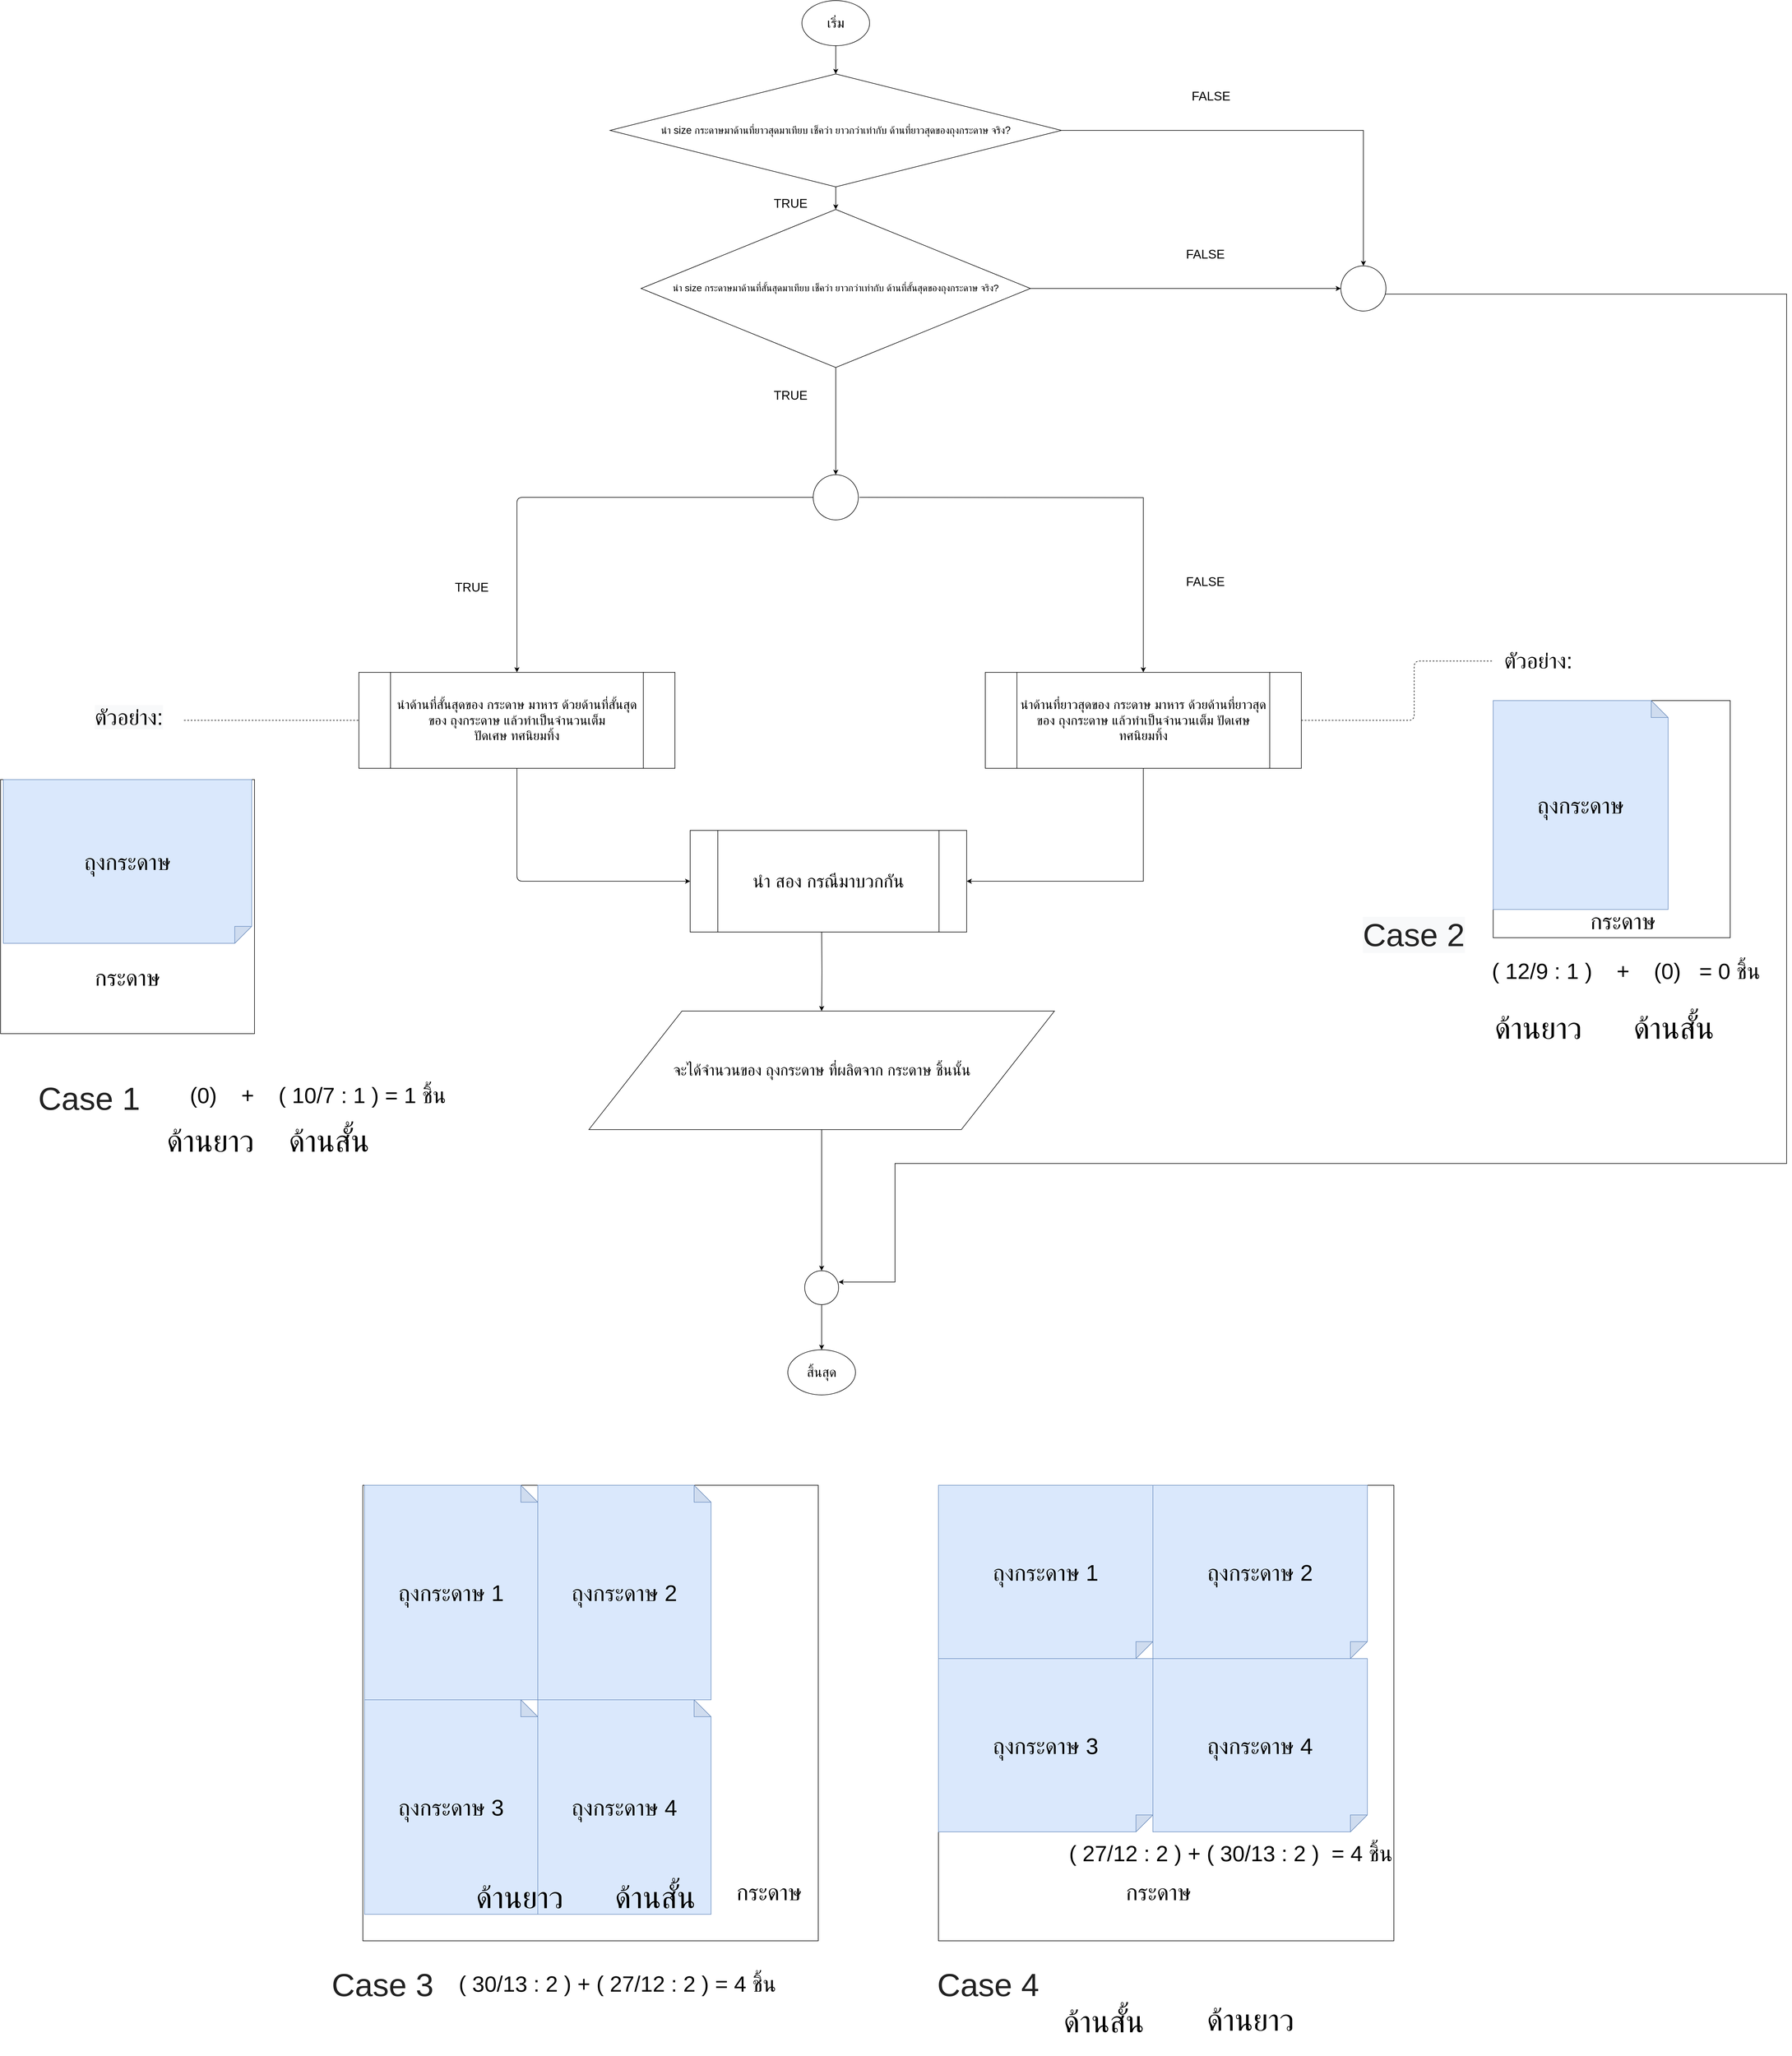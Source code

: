 <mxfile version="13.3.4" type="github">
  <diagram id="YBWVYPmLeSRwuI61tk2d" name="Page-1">
    <mxGraphModel dx="4572" dy="1968" grid="1" gridSize="10" guides="1" tooltips="1" connect="1" arrows="1" fold="1" page="1" pageScale="1" pageWidth="1100" pageHeight="1700" math="0" shadow="0">
      <root>
        <mxCell id="0" />
        <mxCell id="1" parent="0" />
        <mxCell id="YBXRsWnwAlxHhVe6IXgZ-6" value="" style="edgeStyle=orthogonalEdgeStyle;rounded=0;orthogonalLoop=1;jettySize=auto;html=1;" parent="1" source="YBXRsWnwAlxHhVe6IXgZ-1" target="YBXRsWnwAlxHhVe6IXgZ-3" edge="1">
          <mxGeometry relative="1" as="geometry" />
        </mxCell>
        <mxCell id="YBXRsWnwAlxHhVe6IXgZ-1" value="&lt;font style=&quot;font-size: 24px&quot;&gt;เริ่ม&lt;/font&gt;" style="ellipse;whiteSpace=wrap;html=1;" parent="1" vertex="1">
          <mxGeometry x="370" y="710" width="120" height="80" as="geometry" />
        </mxCell>
        <mxCell id="YBXRsWnwAlxHhVe6IXgZ-9" value="" style="edgeStyle=orthogonalEdgeStyle;rounded=0;orthogonalLoop=1;jettySize=auto;html=1;" parent="1" source="YBXRsWnwAlxHhVe6IXgZ-3" target="YBXRsWnwAlxHhVe6IXgZ-8" edge="1">
          <mxGeometry relative="1" as="geometry" />
        </mxCell>
        <mxCell id="YBXRsWnwAlxHhVe6IXgZ-41" style="edgeStyle=orthogonalEdgeStyle;rounded=0;orthogonalLoop=1;jettySize=auto;html=1;entryX=0.5;entryY=0;entryDx=0;entryDy=0;" parent="1" source="YBXRsWnwAlxHhVe6IXgZ-3" target="YBXRsWnwAlxHhVe6IXgZ-39" edge="1">
          <mxGeometry relative="1" as="geometry" />
        </mxCell>
        <mxCell id="YBXRsWnwAlxHhVe6IXgZ-3" value="&lt;span&gt;&lt;font style=&quot;font-size: 18px&quot;&gt;นำ size กระดาษมาด้านที่ยาวสุดมาเทียบ เช็คว่า ยาวกว่าเท่ากับ ด้านที่ยาวสุดของถุงกระดาษ จริง?&lt;/font&gt;&lt;/span&gt;" style="rhombus;whiteSpace=wrap;html=1;" parent="1" vertex="1">
          <mxGeometry x="30" y="840" width="800" height="200" as="geometry" />
        </mxCell>
        <mxCell id="YBXRsWnwAlxHhVe6IXgZ-11" value="" style="edgeStyle=orthogonalEdgeStyle;rounded=0;orthogonalLoop=1;jettySize=auto;html=1;entryX=0.5;entryY=0;entryDx=0;entryDy=0;" parent="1" source="YBXRsWnwAlxHhVe6IXgZ-8" target="jHjW-7iBzdXLewrsff_E-4" edge="1">
          <mxGeometry relative="1" as="geometry">
            <mxPoint x="430" y="1460" as="targetPoint" />
          </mxGeometry>
        </mxCell>
        <mxCell id="YBXRsWnwAlxHhVe6IXgZ-40" style="edgeStyle=orthogonalEdgeStyle;rounded=0;orthogonalLoop=1;jettySize=auto;html=1;entryX=0;entryY=0.5;entryDx=0;entryDy=0;" parent="1" source="YBXRsWnwAlxHhVe6IXgZ-8" target="YBXRsWnwAlxHhVe6IXgZ-39" edge="1">
          <mxGeometry relative="1" as="geometry">
            <Array as="points">
              <mxPoint x="1325" y="1220" />
            </Array>
          </mxGeometry>
        </mxCell>
        <mxCell id="YBXRsWnwAlxHhVe6IXgZ-8" value="&lt;span&gt;&lt;font style=&quot;font-size: 17px&quot;&gt;นำ size กระดาษมาด้านที่สั้นสุดมาเทียบ เช็คว่า ยาวกว่าเท่ากับ ด้านที่สั้นสุดของถุงกระดาษ จริง?&lt;/font&gt;&lt;/span&gt;" style="rhombus;whiteSpace=wrap;html=1;" parent="1" vertex="1">
          <mxGeometry x="85" y="1080" width="690" height="280" as="geometry" />
        </mxCell>
        <mxCell id="YBXRsWnwAlxHhVe6IXgZ-23" style="edgeStyle=orthogonalEdgeStyle;rounded=0;orthogonalLoop=1;jettySize=auto;html=1;entryX=0.5;entryY=0;entryDx=0;entryDy=0;" parent="1" target="YBXRsWnwAlxHhVe6IXgZ-22" edge="1">
          <mxGeometry relative="1" as="geometry">
            <mxPoint x="472" y="1590" as="sourcePoint" />
          </mxGeometry>
        </mxCell>
        <mxCell id="YBXRsWnwAlxHhVe6IXgZ-12" value="&lt;font style=&quot;font-size: 23px&quot;&gt;นำด้านที่สั้นสุดของ กระดาษ มาหาร ด้วยด้านที่สั้นสุดของ ถุงกระดาษ แล้วทำเป็นจำนวนเต็ม&lt;br&gt;ปัดเศษ ทศนิยมทิ้ง&lt;/font&gt;" style="shape=process;whiteSpace=wrap;html=1;backgroundOutline=1;" parent="1" vertex="1">
          <mxGeometry x="-415" y="1900" width="560" height="170" as="geometry" />
        </mxCell>
        <mxCell id="YBXRsWnwAlxHhVe6IXgZ-13" value="&lt;font style=&quot;font-size: 22px&quot;&gt;TRUE&lt;/font&gt;" style="text;html=1;strokeColor=none;fillColor=none;align=center;verticalAlign=middle;whiteSpace=wrap;rounded=0;" parent="1" vertex="1">
          <mxGeometry x="330" y="1060" width="40" height="20" as="geometry" />
        </mxCell>
        <mxCell id="YBXRsWnwAlxHhVe6IXgZ-17" value="" style="endArrow=classic;html=1;exitX=0;exitY=0.5;exitDx=0;exitDy=0;entryX=0.5;entryY=0;entryDx=0;entryDy=0;" parent="1" source="jHjW-7iBzdXLewrsff_E-4" target="YBXRsWnwAlxHhVe6IXgZ-12" edge="1">
          <mxGeometry width="50" height="50" relative="1" as="geometry">
            <mxPoint x="125" y="1600" as="sourcePoint" />
            <mxPoint x="45" y="1590" as="targetPoint" />
            <Array as="points">
              <mxPoint x="-135" y="1590" />
              <mxPoint x="-135" y="1630" />
            </Array>
          </mxGeometry>
        </mxCell>
        <mxCell id="YBXRsWnwAlxHhVe6IXgZ-20" value="&lt;font style=&quot;font-size: 22px&quot;&gt;TRUE&lt;/font&gt;" style="text;html=1;strokeColor=none;fillColor=none;align=center;verticalAlign=middle;whiteSpace=wrap;rounded=0;" parent="1" vertex="1">
          <mxGeometry x="330" y="1400" width="40" height="20" as="geometry" />
        </mxCell>
        <mxCell id="YBXRsWnwAlxHhVe6IXgZ-21" value="&lt;font style=&quot;font-size: 22px&quot;&gt;TRUE&lt;/font&gt;" style="text;html=1;strokeColor=none;fillColor=none;align=center;verticalAlign=middle;whiteSpace=wrap;rounded=0;" parent="1" vertex="1">
          <mxGeometry x="-235" y="1740" width="40" height="20" as="geometry" />
        </mxCell>
        <mxCell id="jHjW-7iBzdXLewrsff_E-3" style="edgeStyle=orthogonalEdgeStyle;rounded=0;orthogonalLoop=1;jettySize=auto;html=1;entryX=1;entryY=0.5;entryDx=0;entryDy=0;" edge="1" parent="1" source="YBXRsWnwAlxHhVe6IXgZ-22" target="jHjW-7iBzdXLewrsff_E-1">
          <mxGeometry relative="1" as="geometry">
            <Array as="points">
              <mxPoint x="975" y="2270" />
            </Array>
          </mxGeometry>
        </mxCell>
        <mxCell id="YBXRsWnwAlxHhVe6IXgZ-22" value="&lt;font style=&quot;font-size: 23px&quot;&gt;นำด้านที่ยาวสุดของ กระดาษ มาหาร ด้วยด้านที่ยาวสุดของ ถุงกระดาษ แล้วทำเป็นจำนวนเต็ม ปัดเศษ ทศนิยมทิ้ง&lt;/font&gt;" style="shape=process;whiteSpace=wrap;html=1;backgroundOutline=1;" parent="1" vertex="1">
          <mxGeometry x="695" y="1900" width="560" height="170" as="geometry" />
        </mxCell>
        <mxCell id="YBXRsWnwAlxHhVe6IXgZ-24" value="&lt;font style=&quot;font-size: 22px&quot;&gt;FALSE&lt;/font&gt;" style="text;html=1;strokeColor=none;fillColor=none;align=center;verticalAlign=middle;whiteSpace=wrap;rounded=0;" parent="1" vertex="1">
          <mxGeometry x="1065" y="1730" width="40" height="20" as="geometry" />
        </mxCell>
        <mxCell id="YBXRsWnwAlxHhVe6IXgZ-57" style="edgeStyle=orthogonalEdgeStyle;rounded=0;orthogonalLoop=1;jettySize=auto;html=1;entryX=0.5;entryY=0;entryDx=0;entryDy=0;" parent="1" source="YBXRsWnwAlxHhVe6IXgZ-25" target="YBXRsWnwAlxHhVe6IXgZ-56" edge="1">
          <mxGeometry relative="1" as="geometry" />
        </mxCell>
        <mxCell id="YBXRsWnwAlxHhVe6IXgZ-25" value="&lt;font style=&quot;font-size: 27px&quot;&gt;จะได้จำนวนของ ถุงกระดาษ ที่ผลิตจาก กระดาษ ชิ้นนั้น&lt;/font&gt;" style="shape=parallelogram;perimeter=parallelogramPerimeter;whiteSpace=wrap;html=1;" parent="1" vertex="1">
          <mxGeometry x="-7.5" y="2500" width="825" height="210" as="geometry" />
        </mxCell>
        <mxCell id="YBXRsWnwAlxHhVe6IXgZ-35" style="edgeStyle=orthogonalEdgeStyle;rounded=0;orthogonalLoop=1;jettySize=auto;html=1;" parent="1" target="YBXRsWnwAlxHhVe6IXgZ-25" edge="1">
          <mxGeometry relative="1" as="geometry">
            <mxPoint x="405" y="2360" as="sourcePoint" />
          </mxGeometry>
        </mxCell>
        <mxCell id="YBXRsWnwAlxHhVe6IXgZ-27" value="" style="endArrow=classic;html=1;exitX=0.5;exitY=1;exitDx=0;exitDy=0;entryX=0;entryY=0.5;entryDx=0;entryDy=0;" parent="1" source="YBXRsWnwAlxHhVe6IXgZ-12" target="jHjW-7iBzdXLewrsff_E-1" edge="1">
          <mxGeometry width="50" height="50" relative="1" as="geometry">
            <mxPoint x="-265" y="2330" as="sourcePoint" />
            <mxPoint x="375" y="2220" as="targetPoint" />
            <Array as="points">
              <mxPoint x="-135" y="2270" />
            </Array>
          </mxGeometry>
        </mxCell>
        <mxCell id="YBXRsWnwAlxHhVe6IXgZ-32" value="&lt;font style=&quot;font-size: 24px&quot;&gt;สิ้นสุด&lt;/font&gt;" style="ellipse;whiteSpace=wrap;html=1;" parent="1" vertex="1">
          <mxGeometry x="345" y="3100" width="120" height="80" as="geometry" />
        </mxCell>
        <mxCell id="YBXRsWnwAlxHhVe6IXgZ-42" style="edgeStyle=orthogonalEdgeStyle;rounded=0;orthogonalLoop=1;jettySize=auto;html=1;" parent="1" source="YBXRsWnwAlxHhVe6IXgZ-39" edge="1">
          <mxGeometry relative="1" as="geometry">
            <mxPoint x="435" y="2980" as="targetPoint" />
            <Array as="points">
              <mxPoint x="2115" y="1230" />
              <mxPoint x="2115" y="2770" />
              <mxPoint x="535" y="2770" />
              <mxPoint x="535" y="2980" />
            </Array>
          </mxGeometry>
        </mxCell>
        <mxCell id="YBXRsWnwAlxHhVe6IXgZ-39" value="" style="ellipse;whiteSpace=wrap;html=1;aspect=fixed;" parent="1" vertex="1">
          <mxGeometry x="1325" y="1180" width="80" height="80" as="geometry" />
        </mxCell>
        <mxCell id="YBXRsWnwAlxHhVe6IXgZ-43" value="" style="whiteSpace=wrap;html=1;aspect=fixed;" parent="1" vertex="1">
          <mxGeometry x="1595" y="1950" width="420" height="420" as="geometry" />
        </mxCell>
        <mxCell id="YBXRsWnwAlxHhVe6IXgZ-44" value="&lt;font style=&quot;font-size: 40px&quot;&gt;ถุงกระดาษ&lt;/font&gt;" style="shape=note;whiteSpace=wrap;html=1;backgroundOutline=1;darkOpacity=0.05;fillColor=#dae8fc;strokeColor=#6c8ebf;" parent="1" vertex="1">
          <mxGeometry x="1595" y="1950" width="310" height="370" as="geometry" />
        </mxCell>
        <mxCell id="YBXRsWnwAlxHhVe6IXgZ-45" value="&lt;span style=&quot;font-size: 40px&quot;&gt;กระดาษ&lt;/span&gt;" style="text;html=1;strokeColor=none;fillColor=none;align=center;verticalAlign=middle;whiteSpace=wrap;rounded=0;" parent="1" vertex="1">
          <mxGeometry x="1805" y="2330" width="40" height="20" as="geometry" />
        </mxCell>
        <mxCell id="YBXRsWnwAlxHhVe6IXgZ-46" value="" style="endArrow=none;dashed=1;html=1;exitX=1;exitY=0.5;exitDx=0;exitDy=0;" parent="1" source="YBXRsWnwAlxHhVe6IXgZ-22" edge="1">
          <mxGeometry width="50" height="50" relative="1" as="geometry">
            <mxPoint x="1435" y="2110" as="sourcePoint" />
            <mxPoint x="1595" y="1880" as="targetPoint" />
            <Array as="points">
              <mxPoint x="1455" y="1985" />
              <mxPoint x="1455" y="1880" />
            </Array>
          </mxGeometry>
        </mxCell>
        <mxCell id="YBXRsWnwAlxHhVe6IXgZ-47" value="&lt;font style=&quot;font-size: 39px&quot;&gt;ตัวอย่าง:&lt;/font&gt;" style="text;html=1;strokeColor=none;fillColor=none;align=center;verticalAlign=middle;whiteSpace=wrap;rounded=0;" parent="1" vertex="1">
          <mxGeometry x="1655" y="1870" width="40" height="20" as="geometry" />
        </mxCell>
        <mxCell id="YBXRsWnwAlxHhVe6IXgZ-49" value="" style="whiteSpace=wrap;html=1;aspect=fixed;" parent="1" vertex="1">
          <mxGeometry x="-1050" y="2090" width="450" height="450" as="geometry" />
        </mxCell>
        <mxCell id="YBXRsWnwAlxHhVe6IXgZ-50" value="&lt;span style=&quot;font-size: 40px&quot;&gt;ถุงกระดาษ&lt;/span&gt;" style="shape=note;whiteSpace=wrap;html=1;backgroundOutline=1;darkOpacity=0.05;direction=south;fillColor=#dae8fc;strokeColor=#6c8ebf;" parent="1" vertex="1">
          <mxGeometry x="-1045" y="2090" width="440" height="290" as="geometry" />
        </mxCell>
        <mxCell id="YBXRsWnwAlxHhVe6IXgZ-51" value="&lt;span style=&quot;font-size: 40px&quot;&gt;กระดาษ&lt;/span&gt;" style="text;html=1;strokeColor=none;fillColor=none;align=center;verticalAlign=middle;whiteSpace=wrap;rounded=0;" parent="1" vertex="1">
          <mxGeometry x="-845" y="2430" width="40" height="20" as="geometry" />
        </mxCell>
        <mxCell id="YBXRsWnwAlxHhVe6IXgZ-52" value="&lt;span style=&quot;color: rgb(0, 0, 0); font-family: helvetica; font-size: 39px; font-style: normal; font-weight: 400; letter-spacing: normal; text-align: center; text-indent: 0px; text-transform: none; word-spacing: 0px; background-color: rgb(248, 249, 250); display: inline; float: none;&quot;&gt;ตัวอย่าง:&lt;/span&gt;" style="text;whiteSpace=wrap;html=1;" parent="1" vertex="1">
          <mxGeometry x="-885" y="1950" width="160" height="40" as="geometry" />
        </mxCell>
        <mxCell id="YBXRsWnwAlxHhVe6IXgZ-55" value="" style="endArrow=none;dashed=1;html=1;entryX=0;entryY=0.5;entryDx=0;entryDy=0;" parent="1" target="YBXRsWnwAlxHhVe6IXgZ-12" edge="1">
          <mxGeometry width="50" height="50" relative="1" as="geometry">
            <mxPoint x="-725" y="1985" as="sourcePoint" />
            <mxPoint x="-625" y="1880" as="targetPoint" />
          </mxGeometry>
        </mxCell>
        <mxCell id="YBXRsWnwAlxHhVe6IXgZ-59" value="" style="edgeStyle=orthogonalEdgeStyle;rounded=0;orthogonalLoop=1;jettySize=auto;html=1;" parent="1" source="YBXRsWnwAlxHhVe6IXgZ-56" edge="1">
          <mxGeometry relative="1" as="geometry">
            <mxPoint x="405" y="3100" as="targetPoint" />
          </mxGeometry>
        </mxCell>
        <mxCell id="YBXRsWnwAlxHhVe6IXgZ-56" value="" style="ellipse;whiteSpace=wrap;html=1;aspect=fixed;" parent="1" vertex="1">
          <mxGeometry x="375" y="2960" width="60" height="60" as="geometry" />
        </mxCell>
        <mxCell id="VVT0aFdjz3h0jSFO-QEv-1" value="&lt;font style=&quot;font-size: 22px&quot;&gt;FALSE&lt;/font&gt;" style="text;html=1;strokeColor=none;fillColor=none;align=center;verticalAlign=middle;whiteSpace=wrap;rounded=0;" parent="1" vertex="1">
          <mxGeometry x="1065" y="1150" width="40" height="20" as="geometry" />
        </mxCell>
        <mxCell id="VVT0aFdjz3h0jSFO-QEv-2" value="&lt;font style=&quot;font-size: 22px&quot;&gt;FALSE&lt;/font&gt;" style="text;html=1;strokeColor=none;fillColor=none;align=center;verticalAlign=middle;whiteSpace=wrap;rounded=0;" parent="1" vertex="1">
          <mxGeometry x="1075" y="870" width="40" height="20" as="geometry" />
        </mxCell>
        <mxCell id="jHjW-7iBzdXLewrsff_E-1" value="&lt;font style=&quot;font-size: 32px&quot;&gt;นำ สอง กรณีมาบวกกัน&lt;/font&gt;" style="shape=process;whiteSpace=wrap;html=1;backgroundOutline=1;" vertex="1" parent="1">
          <mxGeometry x="172" y="2180" width="490" height="180" as="geometry" />
        </mxCell>
        <mxCell id="jHjW-7iBzdXLewrsff_E-4" value="" style="ellipse;whiteSpace=wrap;html=1;aspect=fixed;" vertex="1" parent="1">
          <mxGeometry x="390" y="1550" width="80" height="80" as="geometry" />
        </mxCell>
        <mxCell id="jHjW-7iBzdXLewrsff_E-5" value="" style="whiteSpace=wrap;html=1;aspect=fixed;" vertex="1" parent="1">
          <mxGeometry x="-408" y="3340" width="807" height="807" as="geometry" />
        </mxCell>
        <mxCell id="jHjW-7iBzdXLewrsff_E-6" value="&lt;span style=&quot;font-size: 40px&quot;&gt;ถุงกระดาษ 1&lt;/span&gt;" style="shape=note;whiteSpace=wrap;html=1;backgroundOutline=1;darkOpacity=0.05;fillColor=#dae8fc;strokeColor=#6c8ebf;" vertex="1" parent="1">
          <mxGeometry x="-405" y="3340" width="307" height="380" as="geometry" />
        </mxCell>
        <mxCell id="jHjW-7iBzdXLewrsff_E-7" value="&lt;span style=&quot;font-size: 40px&quot;&gt;ถุงกระดาษ 2&lt;/span&gt;" style="shape=note;whiteSpace=wrap;html=1;backgroundOutline=1;darkOpacity=0.05;fillColor=#dae8fc;strokeColor=#6c8ebf;" vertex="1" parent="1">
          <mxGeometry x="-98" y="3340" width="307" height="380" as="geometry" />
        </mxCell>
        <mxCell id="jHjW-7iBzdXLewrsff_E-8" value="&lt;span style=&quot;font-size: 40px&quot;&gt;ถุงกระดาษ 3&lt;/span&gt;" style="shape=note;whiteSpace=wrap;html=1;backgroundOutline=1;darkOpacity=0.05;fillColor=#dae8fc;strokeColor=#6c8ebf;" vertex="1" parent="1">
          <mxGeometry x="-405" y="3720" width="307" height="380" as="geometry" />
        </mxCell>
        <mxCell id="jHjW-7iBzdXLewrsff_E-9" value="&lt;span style=&quot;font-size: 40px&quot;&gt;ถุงกระดาษ 4&lt;/span&gt;" style="shape=note;whiteSpace=wrap;html=1;backgroundOutline=1;darkOpacity=0.05;fillColor=#dae8fc;strokeColor=#6c8ebf;" vertex="1" parent="1">
          <mxGeometry x="-98" y="3720" width="307" height="380" as="geometry" />
        </mxCell>
        <mxCell id="jHjW-7iBzdXLewrsff_E-10" value="&lt;font style=&quot;font-size: 57px&quot;&gt;&lt;br&gt;&lt;span style=&quot;color: rgb(34 , 34 , 34) ; font-family: &amp;#34;arial&amp;#34; , sans-serif ; text-align: left&quot;&gt;Case 1&lt;/span&gt;&lt;/font&gt;" style="text;html=1;strokeColor=none;fillColor=none;align=center;verticalAlign=middle;whiteSpace=wrap;rounded=0;" vertex="1" parent="1">
          <mxGeometry x="-1008" y="2610" width="230" height="20" as="geometry" />
        </mxCell>
        <mxCell id="jHjW-7iBzdXLewrsff_E-11" value="&lt;br style=&quot;color: rgb(0 , 0 , 0) ; font-family: &amp;#34;helvetica&amp;#34; ; font-size: 57px ; font-style: normal ; font-weight: 400 ; letter-spacing: normal ; text-align: center ; text-indent: 0px ; text-transform: none ; word-spacing: 0px ; background-color: rgb(248 , 249 , 250)&quot;&gt;&lt;span style=&quot;font-size: 57px ; font-style: normal ; font-weight: 400 ; letter-spacing: normal ; text-indent: 0px ; text-transform: none ; word-spacing: 0px ; background-color: rgb(248 , 249 , 250) ; color: rgb(34 , 34 , 34) ; font-family: &amp;#34;arial&amp;#34; , sans-serif ; text-align: left&quot;&gt;Case 2&lt;/span&gt;" style="text;whiteSpace=wrap;html=1;" vertex="1" parent="1">
          <mxGeometry x="1362" y="2310" width="210" height="60" as="geometry" />
        </mxCell>
        <mxCell id="jHjW-7iBzdXLewrsff_E-12" value="&lt;font style=&quot;font-size: 57px&quot;&gt;&lt;br&gt;&lt;span style=&quot;color: rgb(34 , 34 , 34) ; font-family: &amp;#34;arial&amp;#34; , sans-serif ; text-align: left&quot;&gt;Case 3&lt;/span&gt;&lt;/font&gt;" style="text;html=1;strokeColor=none;fillColor=none;align=center;verticalAlign=middle;whiteSpace=wrap;rounded=0;" vertex="1" parent="1">
          <mxGeometry x="-488" y="4180" width="230" height="20" as="geometry" />
        </mxCell>
        <mxCell id="jHjW-7iBzdXLewrsff_E-13" value="&#xa;&#xa;&lt;span style=&quot;color: rgb(0, 0, 0); font-family: helvetica; font-size: 40px; font-style: normal; font-weight: 400; letter-spacing: normal; text-align: center; text-indent: 0px; text-transform: none; word-spacing: 0px; background-color: rgb(248, 249, 250); display: inline; float: none;&quot;&gt;กระดาษ&lt;/span&gt;&#xa;&#xa;" style="whiteSpace=wrap;html=1;aspect=fixed;" vertex="1" parent="1">
          <mxGeometry x="612" y="3340" width="807" height="807" as="geometry" />
        </mxCell>
        <mxCell id="jHjW-7iBzdXLewrsff_E-14" value="&lt;span style=&quot;font-size: 40px&quot;&gt;ถุงกระดาษ 1&lt;/span&gt;" style="shape=note;whiteSpace=wrap;html=1;backgroundOutline=1;darkOpacity=0.05;fillColor=#dae8fc;strokeColor=#6c8ebf;direction=south;" vertex="1" parent="1">
          <mxGeometry x="612" y="3340" width="380" height="307" as="geometry" />
        </mxCell>
        <mxCell id="jHjW-7iBzdXLewrsff_E-15" value="&lt;span style=&quot;font-size: 40px&quot;&gt;ถุงกระดาษ 2&lt;/span&gt;" style="shape=note;whiteSpace=wrap;html=1;backgroundOutline=1;darkOpacity=0.05;fillColor=#dae8fc;strokeColor=#6c8ebf;direction=south;" vertex="1" parent="1">
          <mxGeometry x="992" y="3340" width="380" height="307" as="geometry" />
        </mxCell>
        <mxCell id="jHjW-7iBzdXLewrsff_E-16" value="&lt;span style=&quot;font-size: 40px&quot;&gt;ถุงกระดาษ 3&lt;/span&gt;" style="shape=note;whiteSpace=wrap;html=1;backgroundOutline=1;darkOpacity=0.05;fillColor=#dae8fc;strokeColor=#6c8ebf;direction=south;" vertex="1" parent="1">
          <mxGeometry x="612" y="3647" width="380" height="307" as="geometry" />
        </mxCell>
        <mxCell id="jHjW-7iBzdXLewrsff_E-17" value="&lt;span style=&quot;font-size: 40px&quot;&gt;ถุงกระดาษ 4&lt;/span&gt;" style="shape=note;whiteSpace=wrap;html=1;backgroundOutline=1;darkOpacity=0.05;fillColor=#dae8fc;strokeColor=#6c8ebf;direction=south;" vertex="1" parent="1">
          <mxGeometry x="992" y="3647" width="380" height="307" as="geometry" />
        </mxCell>
        <mxCell id="jHjW-7iBzdXLewrsff_E-20" value="&lt;font style=&quot;font-size: 57px&quot;&gt;&lt;br&gt;&lt;span style=&quot;color: rgb(34 , 34 , 34) ; font-family: &amp;#34;arial&amp;#34; , sans-serif ; text-align: left&quot;&gt;Case 4&lt;/span&gt;&lt;/font&gt;" style="text;html=1;strokeColor=none;fillColor=none;align=center;verticalAlign=middle;whiteSpace=wrap;rounded=0;" vertex="1" parent="1">
          <mxGeometry x="585" y="4180" width="230" height="20" as="geometry" />
        </mxCell>
        <mxCell id="jHjW-7iBzdXLewrsff_E-24" value="&lt;span style=&quot;font-size: 40px&quot;&gt;กระดาษ&lt;/span&gt;" style="text;html=1;strokeColor=none;fillColor=none;align=center;verticalAlign=middle;whiteSpace=wrap;rounded=0;" vertex="1" parent="1">
          <mxGeometry x="982" y="4050" width="40" height="20" as="geometry" />
        </mxCell>
        <mxCell id="jHjW-7iBzdXLewrsff_E-27" value="&lt;span style=&quot;font-size: 40px&quot;&gt;กระดาษ&lt;/span&gt;" style="text;html=1;strokeColor=none;fillColor=none;align=center;verticalAlign=middle;whiteSpace=wrap;rounded=0;rotation=0;" vertex="1" parent="1">
          <mxGeometry x="292" y="4050" width="40" height="20" as="geometry" />
        </mxCell>
        <mxCell id="jHjW-7iBzdXLewrsff_E-28" value="&lt;font style=&quot;font-size: 39px&quot;&gt;&amp;nbsp;(0)&amp;nbsp; &amp;nbsp; +&amp;nbsp; &amp;nbsp; ( 10/7 : 1 ) = 1&amp;nbsp;&lt;/font&gt;&lt;span style=&quot;font-size: 39px&quot;&gt;ชิ้น&lt;/span&gt;" style="text;html=1;strokeColor=none;fillColor=none;align=center;verticalAlign=middle;whiteSpace=wrap;rounded=0;" vertex="1" parent="1">
          <mxGeometry x="-748" y="2550" width="510" height="200" as="geometry" />
        </mxCell>
        <mxCell id="jHjW-7iBzdXLewrsff_E-29" value="&lt;font style=&quot;font-size: 39px&quot;&gt;&amp;nbsp;( 12/9 : 1 )&amp;nbsp; &amp;nbsp; +&amp;nbsp; &amp;nbsp; (0)&amp;nbsp; &amp;nbsp;= 0 ชิ้น&lt;/font&gt;" style="text;html=1;strokeColor=none;fillColor=none;align=center;verticalAlign=middle;whiteSpace=wrap;rounded=0;" vertex="1" parent="1">
          <mxGeometry x="1535" y="2330" width="580" height="200" as="geometry" />
        </mxCell>
        <mxCell id="jHjW-7iBzdXLewrsff_E-30" value="&lt;font style=&quot;font-size: 39px&quot;&gt;&amp;nbsp;( 30/13 : 2 ) + ( 27/12 : 2 ) = 4 ชิ้น&amp;nbsp;&amp;nbsp;&lt;br&gt;&amp;nbsp;&lt;/font&gt;" style="text;html=1;strokeColor=none;fillColor=none;align=center;verticalAlign=middle;whiteSpace=wrap;rounded=0;" vertex="1" parent="1">
          <mxGeometry x="-275" y="4147" width="647" height="200" as="geometry" />
        </mxCell>
        <mxCell id="jHjW-7iBzdXLewrsff_E-31" value="&lt;font style=&quot;font-size: 39px&quot;&gt;( 27/12 : 2 ) + ( 30/13 : 2 )&amp;nbsp; = 4 ชิ้น&lt;br&gt;&amp;nbsp;&lt;br&gt;&amp;nbsp;&lt;/font&gt;" style="text;html=1;strokeColor=none;fillColor=none;align=center;verticalAlign=middle;whiteSpace=wrap;rounded=0;" vertex="1" parent="1">
          <mxGeometry x="810" y="3940" width="640" height="200" as="geometry" />
        </mxCell>
        <mxCell id="jHjW-7iBzdXLewrsff_E-32" value="&lt;font style=&quot;font-size: 54px&quot;&gt;ด้านสั้น&lt;/font&gt;" style="text;html=1;strokeColor=none;fillColor=none;align=center;verticalAlign=middle;whiteSpace=wrap;rounded=0;" vertex="1" parent="1">
          <mxGeometry x="-578" y="2670" width="220" height="120" as="geometry" />
        </mxCell>
        <mxCell id="jHjW-7iBzdXLewrsff_E-34" value="&lt;font style=&quot;font-size: 54px&quot;&gt;ด้านสั้น&lt;/font&gt;" style="text;html=1;strokeColor=none;fillColor=none;align=center;verticalAlign=middle;whiteSpace=wrap;rounded=0;" vertex="1" parent="1">
          <mxGeometry y="4010" width="220" height="120" as="geometry" />
        </mxCell>
        <mxCell id="jHjW-7iBzdXLewrsff_E-35" value="&lt;font style=&quot;font-size: 54px&quot;&gt;ด้านสั้น&lt;/font&gt;" style="text;html=1;strokeColor=none;fillColor=none;align=center;verticalAlign=middle;whiteSpace=wrap;rounded=0;" vertex="1" parent="1">
          <mxGeometry x="795" y="4230" width="220" height="120" as="geometry" />
        </mxCell>
        <mxCell id="jHjW-7iBzdXLewrsff_E-36" value="&lt;font style=&quot;font-size: 54px&quot;&gt;ด้านยาว&lt;/font&gt;" style="text;html=1;strokeColor=none;fillColor=none;align=center;verticalAlign=middle;whiteSpace=wrap;rounded=0;" vertex="1" parent="1">
          <mxGeometry x="1055" y="4227" width="220" height="120" as="geometry" />
        </mxCell>
        <mxCell id="jHjW-7iBzdXLewrsff_E-37" value="&lt;font style=&quot;font-size: 54px&quot;&gt;ด้านยาว&lt;/font&gt;" style="text;html=1;strokeColor=none;fillColor=none;align=center;verticalAlign=middle;whiteSpace=wrap;rounded=0;" vertex="1" parent="1">
          <mxGeometry x="-240" y="4010" width="220" height="120" as="geometry" />
        </mxCell>
        <mxCell id="jHjW-7iBzdXLewrsff_E-39" value="&lt;font style=&quot;font-size: 54px&quot;&gt;ด้านยาว&lt;/font&gt;" style="text;html=1;strokeColor=none;fillColor=none;align=center;verticalAlign=middle;whiteSpace=wrap;rounded=0;" vertex="1" parent="1">
          <mxGeometry x="-788" y="2670" width="220" height="120" as="geometry" />
        </mxCell>
        <mxCell id="jHjW-7iBzdXLewrsff_E-42" value="&lt;font style=&quot;font-size: 54px&quot;&gt;ด้านยาว&lt;/font&gt;" style="text;html=1;strokeColor=none;fillColor=none;align=center;verticalAlign=middle;whiteSpace=wrap;rounded=0;" vertex="1" parent="1">
          <mxGeometry x="1565" y="2470" width="220" height="120" as="geometry" />
        </mxCell>
        <mxCell id="jHjW-7iBzdXLewrsff_E-43" value="&lt;font style=&quot;font-size: 54px&quot;&gt;ด้านสั้น&lt;/font&gt;" style="text;html=1;strokeColor=none;fillColor=none;align=center;verticalAlign=middle;whiteSpace=wrap;rounded=0;" vertex="1" parent="1">
          <mxGeometry x="1805" y="2470" width="220" height="120" as="geometry" />
        </mxCell>
      </root>
    </mxGraphModel>
  </diagram>
</mxfile>
